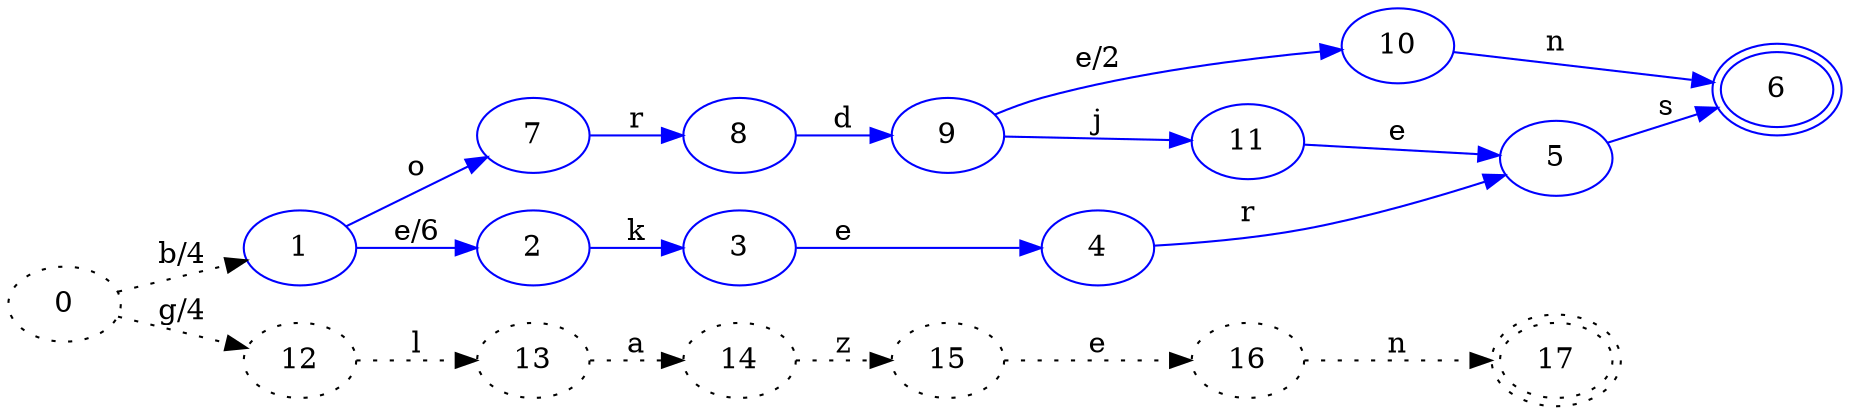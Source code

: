 digraph automaton {
  labelloc="l";
  labeljust="l";
  rankdir="LR";

  0 -> 1 [label="b/4",style="dotted"];
  1 -> 2 [label="e/6",color="blue"];
  2 -> 3 [label="k",color="blue"];
  3 -> 4 [label="e",color="blue"];
  4 -> 5 [label="r",color="blue"];
  5 -> 6 [label="s",color="blue"];

  1 -> 7 [label="o",color="blue"];
  7 -> 8 [label="r",color="blue"];
  8 -> 9 [label="d",color="blue"];
  9 -> 10 [label="e/2",color="blue"];
  10 -> 6 [label="n",color="blue"];

  9 -> 11 [label="j",color="blue"];
  11 -> 5 [label="e",color="blue"];

  0 -> 12 [label="g/4",style="dotted"];
  12 -> 13 [label="l",style="dotted"];
  13 -> 14 [label="a",style="dotted"];
  14 -> 15 [label="z",style="dotted"];
  15 -> 16 [label="e",style="dotted"];
  16 -> 17 [label="n",style="dotted"];

  1,2,3,4,5,6,7,8,9,10,11 [color="blue"];
  0,12,13,14,15,16,17 [style="dotted"];
  6,17 [peripheries=2];
}
